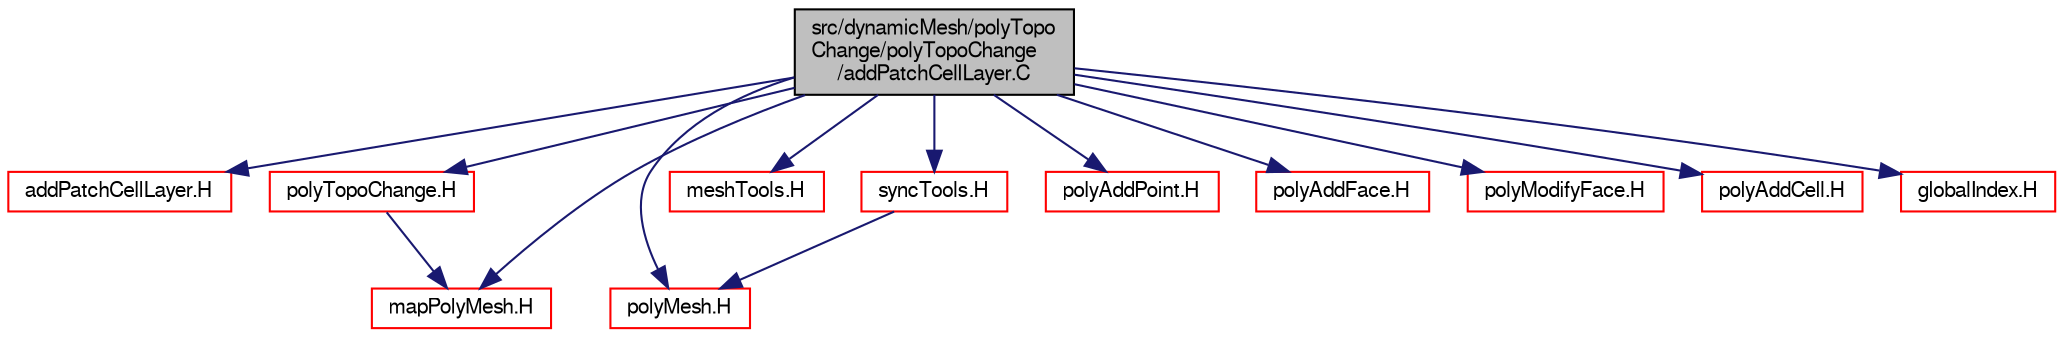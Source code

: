 digraph "src/dynamicMesh/polyTopoChange/polyTopoChange/addPatchCellLayer.C"
{
  bgcolor="transparent";
  edge [fontname="FreeSans",fontsize="10",labelfontname="FreeSans",labelfontsize="10"];
  node [fontname="FreeSans",fontsize="10",shape=record];
  Node0 [label="src/dynamicMesh/polyTopo\lChange/polyTopoChange\l/addPatchCellLayer.C",height=0.2,width=0.4,color="black", fillcolor="grey75", style="filled", fontcolor="black"];
  Node0 -> Node1 [color="midnightblue",fontsize="10",style="solid",fontname="FreeSans"];
  Node1 [label="addPatchCellLayer.H",height=0.2,width=0.4,color="red",URL="$a00701.html"];
  Node0 -> Node157 [color="midnightblue",fontsize="10",style="solid",fontname="FreeSans"];
  Node157 [label="polyMesh.H",height=0.2,width=0.4,color="red",URL="$a11630.html"];
  Node0 -> Node224 [color="midnightblue",fontsize="10",style="solid",fontname="FreeSans"];
  Node224 [label="polyTopoChange.H",height=0.2,width=0.4,color="red",URL="$a00755.html"];
  Node224 -> Node225 [color="midnightblue",fontsize="10",style="solid",fontname="FreeSans"];
  Node225 [label="mapPolyMesh.H",height=0.2,width=0.4,color="red",URL="$a11597.html"];
  Node0 -> Node229 [color="midnightblue",fontsize="10",style="solid",fontname="FreeSans"];
  Node229 [label="meshTools.H",height=0.2,width=0.4,color="red",URL="$a07670.html"];
  Node0 -> Node225 [color="midnightblue",fontsize="10",style="solid",fontname="FreeSans"];
  Node0 -> Node230 [color="midnightblue",fontsize="10",style="solid",fontname="FreeSans"];
  Node230 [label="syncTools.H",height=0.2,width=0.4,color="red",URL="$a11768.html"];
  Node230 -> Node157 [color="midnightblue",fontsize="10",style="solid",fontname="FreeSans"];
  Node0 -> Node244 [color="midnightblue",fontsize="10",style="solid",fontname="FreeSans"];
  Node244 [label="polyAddPoint.H",height=0.2,width=0.4,color="red",URL="$a00695.html"];
  Node0 -> Node246 [color="midnightblue",fontsize="10",style="solid",fontname="FreeSans"];
  Node246 [label="polyAddFace.H",height=0.2,width=0.4,color="red",URL="$a00692.html"];
  Node0 -> Node247 [color="midnightblue",fontsize="10",style="solid",fontname="FreeSans"];
  Node247 [label="polyModifyFace.H",height=0.2,width=0.4,color="red",URL="$a00737.html"];
  Node0 -> Node248 [color="midnightblue",fontsize="10",style="solid",fontname="FreeSans"];
  Node248 [label="polyAddCell.H",height=0.2,width=0.4,color="red",URL="$a00689.html"];
  Node0 -> Node249 [color="midnightblue",fontsize="10",style="solid",fontname="FreeSans"];
  Node249 [label="globalIndex.H",height=0.2,width=0.4,color="red",URL="$a11522.html"];
}
